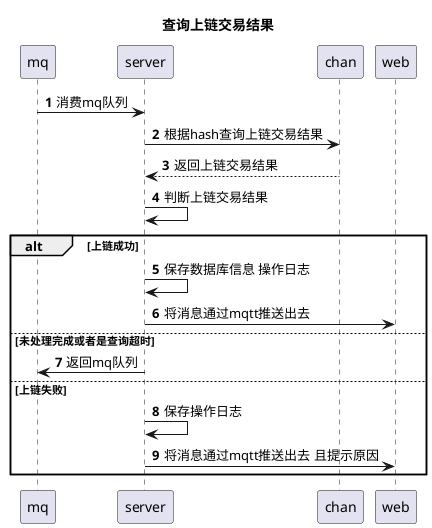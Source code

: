 @startuml
title:查询上链交易结果
autonumber
mq->server:消费mq队列
server->chan:根据hash查询上链交易结果
chan-->server:返回上链交易结果
server->server:判断上链交易结果
alt 上链成功
server->server:保存数据库信息 操作日志
server->web:将消息通过mqtt推送出去
else 未处理完成或者是查询超时
server->mq:返回mq队列
else 上链失败
server->server:保存操作日志
server->web:将消息通过mqtt推送出去 且提示原因
end
@enduml